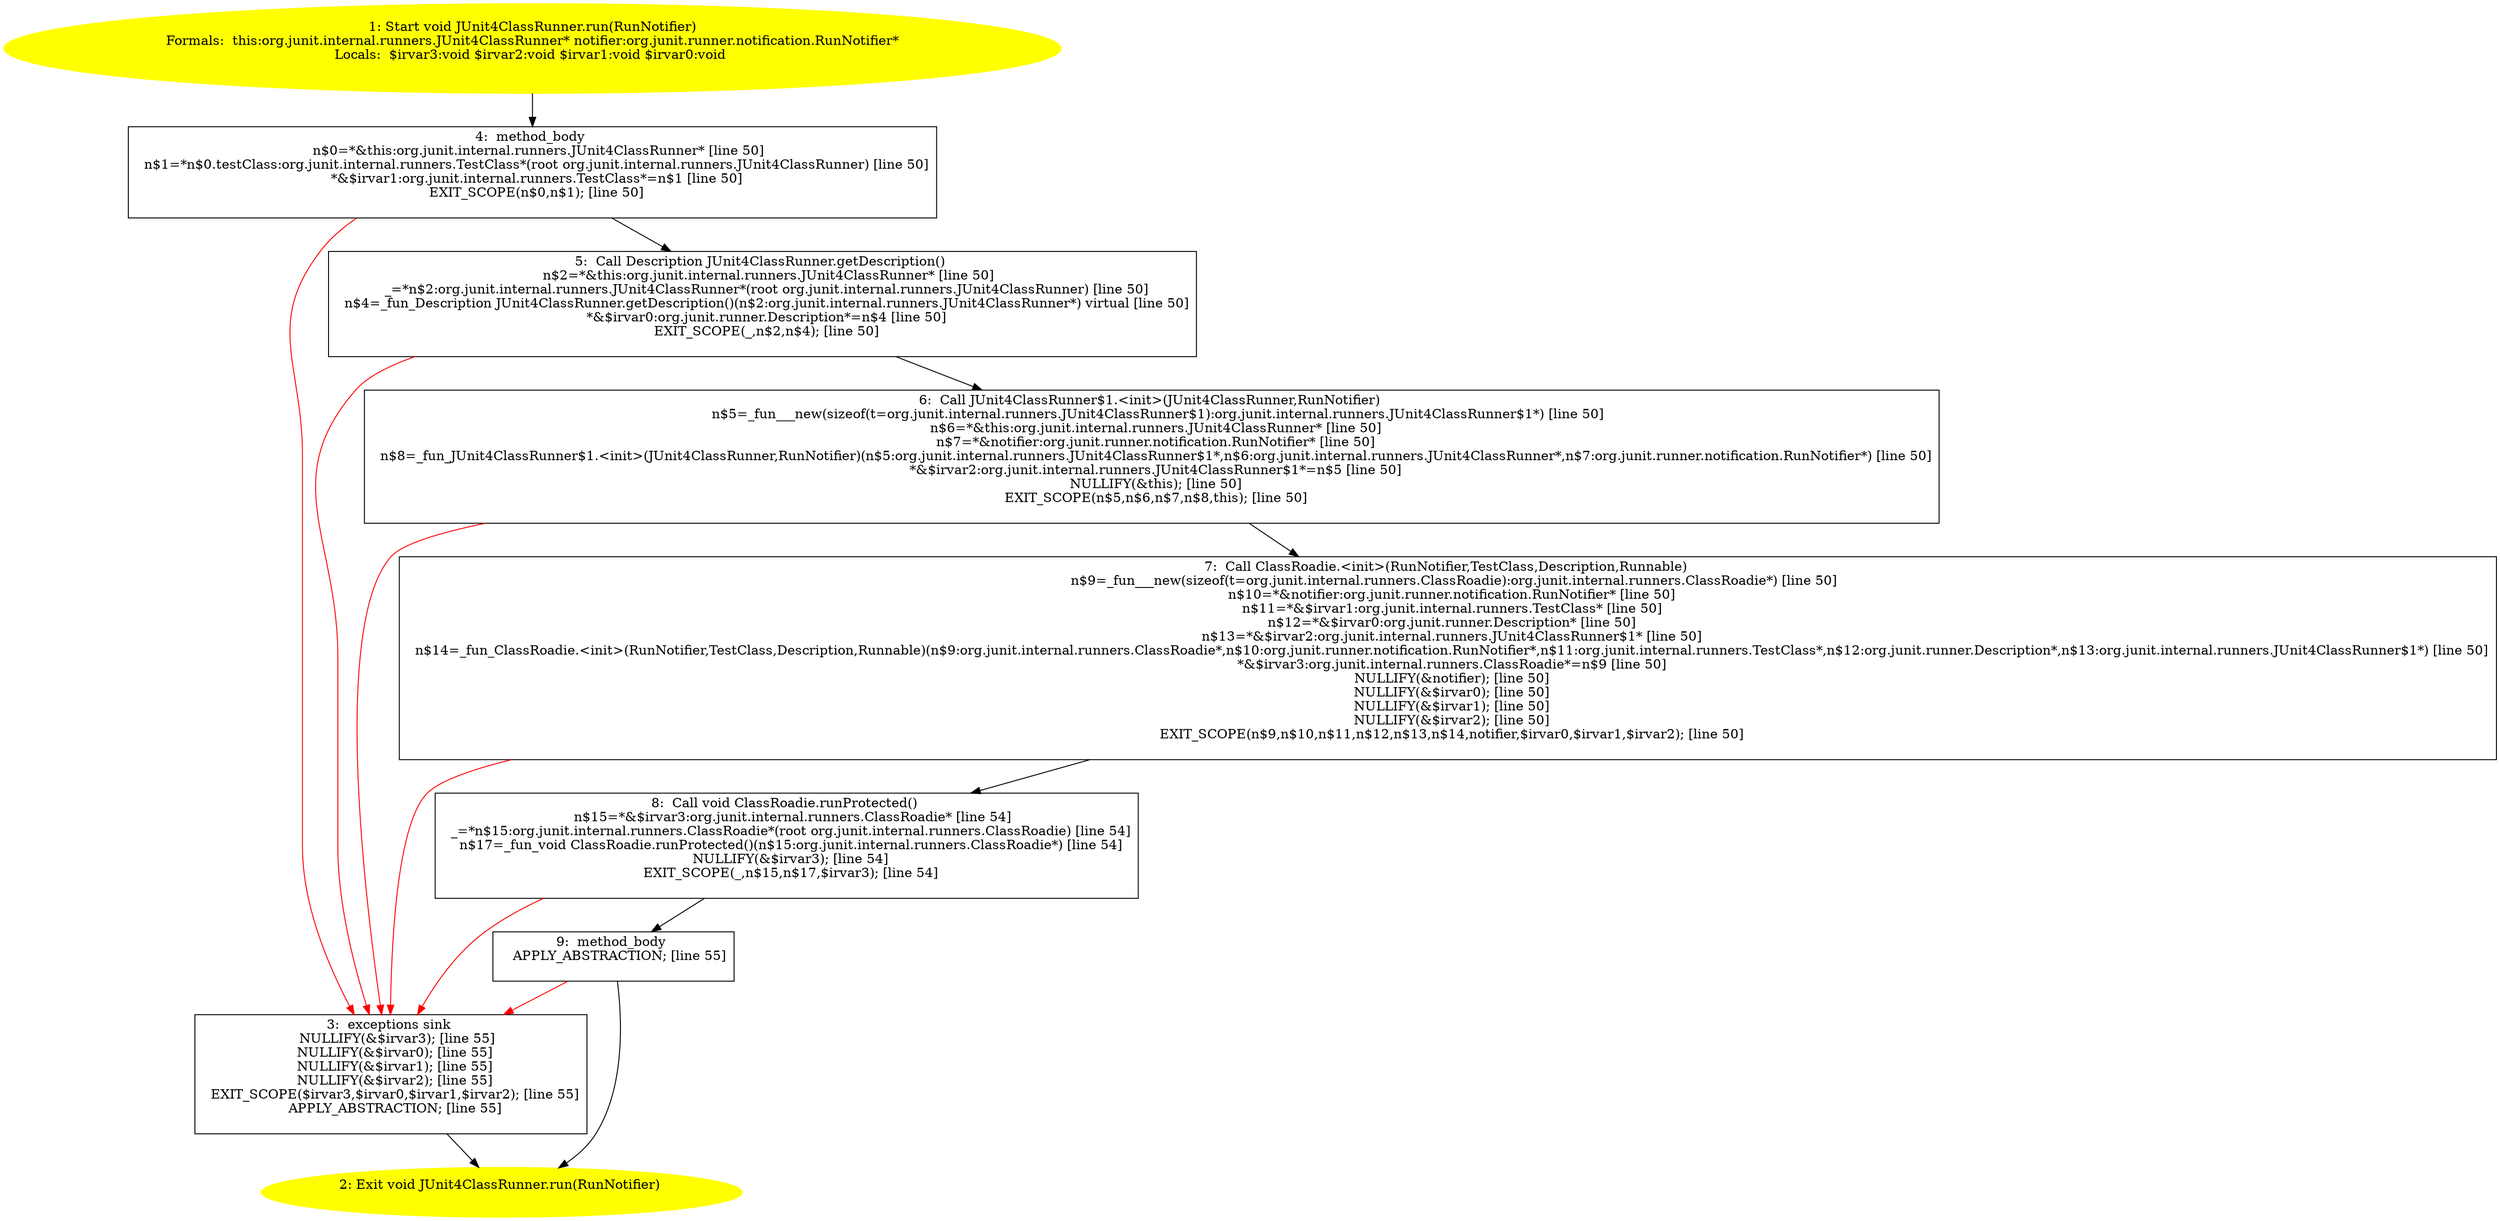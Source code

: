 /* @generated */
digraph cfg {
"org.junit.internal.runners.JUnit4ClassRunner.run(org.junit.runner.notification.RunNotifier):void.87a7c4a0bb730db4b08f3aefaa6142e6_1" [label="1: Start void JUnit4ClassRunner.run(RunNotifier)\nFormals:  this:org.junit.internal.runners.JUnit4ClassRunner* notifier:org.junit.runner.notification.RunNotifier*\nLocals:  $irvar3:void $irvar2:void $irvar1:void $irvar0:void \n  " color=yellow style=filled]
	

	 "org.junit.internal.runners.JUnit4ClassRunner.run(org.junit.runner.notification.RunNotifier):void.87a7c4a0bb730db4b08f3aefaa6142e6_1" -> "org.junit.internal.runners.JUnit4ClassRunner.run(org.junit.runner.notification.RunNotifier):void.87a7c4a0bb730db4b08f3aefaa6142e6_4" ;
"org.junit.internal.runners.JUnit4ClassRunner.run(org.junit.runner.notification.RunNotifier):void.87a7c4a0bb730db4b08f3aefaa6142e6_2" [label="2: Exit void JUnit4ClassRunner.run(RunNotifier) \n  " color=yellow style=filled]
	

"org.junit.internal.runners.JUnit4ClassRunner.run(org.junit.runner.notification.RunNotifier):void.87a7c4a0bb730db4b08f3aefaa6142e6_3" [label="3:  exceptions sink \n   NULLIFY(&$irvar3); [line 55]\n  NULLIFY(&$irvar0); [line 55]\n  NULLIFY(&$irvar1); [line 55]\n  NULLIFY(&$irvar2); [line 55]\n  EXIT_SCOPE($irvar3,$irvar0,$irvar1,$irvar2); [line 55]\n  APPLY_ABSTRACTION; [line 55]\n " shape="box"]
	

	 "org.junit.internal.runners.JUnit4ClassRunner.run(org.junit.runner.notification.RunNotifier):void.87a7c4a0bb730db4b08f3aefaa6142e6_3" -> "org.junit.internal.runners.JUnit4ClassRunner.run(org.junit.runner.notification.RunNotifier):void.87a7c4a0bb730db4b08f3aefaa6142e6_2" ;
"org.junit.internal.runners.JUnit4ClassRunner.run(org.junit.runner.notification.RunNotifier):void.87a7c4a0bb730db4b08f3aefaa6142e6_4" [label="4:  method_body \n   n$0=*&this:org.junit.internal.runners.JUnit4ClassRunner* [line 50]\n  n$1=*n$0.testClass:org.junit.internal.runners.TestClass*(root org.junit.internal.runners.JUnit4ClassRunner) [line 50]\n  *&$irvar1:org.junit.internal.runners.TestClass*=n$1 [line 50]\n  EXIT_SCOPE(n$0,n$1); [line 50]\n " shape="box"]
	

	 "org.junit.internal.runners.JUnit4ClassRunner.run(org.junit.runner.notification.RunNotifier):void.87a7c4a0bb730db4b08f3aefaa6142e6_4" -> "org.junit.internal.runners.JUnit4ClassRunner.run(org.junit.runner.notification.RunNotifier):void.87a7c4a0bb730db4b08f3aefaa6142e6_5" ;
	 "org.junit.internal.runners.JUnit4ClassRunner.run(org.junit.runner.notification.RunNotifier):void.87a7c4a0bb730db4b08f3aefaa6142e6_4" -> "org.junit.internal.runners.JUnit4ClassRunner.run(org.junit.runner.notification.RunNotifier):void.87a7c4a0bb730db4b08f3aefaa6142e6_3" [color="red" ];
"org.junit.internal.runners.JUnit4ClassRunner.run(org.junit.runner.notification.RunNotifier):void.87a7c4a0bb730db4b08f3aefaa6142e6_5" [label="5:  Call Description JUnit4ClassRunner.getDescription() \n   n$2=*&this:org.junit.internal.runners.JUnit4ClassRunner* [line 50]\n  _=*n$2:org.junit.internal.runners.JUnit4ClassRunner*(root org.junit.internal.runners.JUnit4ClassRunner) [line 50]\n  n$4=_fun_Description JUnit4ClassRunner.getDescription()(n$2:org.junit.internal.runners.JUnit4ClassRunner*) virtual [line 50]\n  *&$irvar0:org.junit.runner.Description*=n$4 [line 50]\n  EXIT_SCOPE(_,n$2,n$4); [line 50]\n " shape="box"]
	

	 "org.junit.internal.runners.JUnit4ClassRunner.run(org.junit.runner.notification.RunNotifier):void.87a7c4a0bb730db4b08f3aefaa6142e6_5" -> "org.junit.internal.runners.JUnit4ClassRunner.run(org.junit.runner.notification.RunNotifier):void.87a7c4a0bb730db4b08f3aefaa6142e6_6" ;
	 "org.junit.internal.runners.JUnit4ClassRunner.run(org.junit.runner.notification.RunNotifier):void.87a7c4a0bb730db4b08f3aefaa6142e6_5" -> "org.junit.internal.runners.JUnit4ClassRunner.run(org.junit.runner.notification.RunNotifier):void.87a7c4a0bb730db4b08f3aefaa6142e6_3" [color="red" ];
"org.junit.internal.runners.JUnit4ClassRunner.run(org.junit.runner.notification.RunNotifier):void.87a7c4a0bb730db4b08f3aefaa6142e6_6" [label="6:  Call JUnit4ClassRunner$1.<init>(JUnit4ClassRunner,RunNotifier) \n   n$5=_fun___new(sizeof(t=org.junit.internal.runners.JUnit4ClassRunner$1):org.junit.internal.runners.JUnit4ClassRunner$1*) [line 50]\n  n$6=*&this:org.junit.internal.runners.JUnit4ClassRunner* [line 50]\n  n$7=*&notifier:org.junit.runner.notification.RunNotifier* [line 50]\n  n$8=_fun_JUnit4ClassRunner$1.<init>(JUnit4ClassRunner,RunNotifier)(n$5:org.junit.internal.runners.JUnit4ClassRunner$1*,n$6:org.junit.internal.runners.JUnit4ClassRunner*,n$7:org.junit.runner.notification.RunNotifier*) [line 50]\n  *&$irvar2:org.junit.internal.runners.JUnit4ClassRunner$1*=n$5 [line 50]\n  NULLIFY(&this); [line 50]\n  EXIT_SCOPE(n$5,n$6,n$7,n$8,this); [line 50]\n " shape="box"]
	

	 "org.junit.internal.runners.JUnit4ClassRunner.run(org.junit.runner.notification.RunNotifier):void.87a7c4a0bb730db4b08f3aefaa6142e6_6" -> "org.junit.internal.runners.JUnit4ClassRunner.run(org.junit.runner.notification.RunNotifier):void.87a7c4a0bb730db4b08f3aefaa6142e6_7" ;
	 "org.junit.internal.runners.JUnit4ClassRunner.run(org.junit.runner.notification.RunNotifier):void.87a7c4a0bb730db4b08f3aefaa6142e6_6" -> "org.junit.internal.runners.JUnit4ClassRunner.run(org.junit.runner.notification.RunNotifier):void.87a7c4a0bb730db4b08f3aefaa6142e6_3" [color="red" ];
"org.junit.internal.runners.JUnit4ClassRunner.run(org.junit.runner.notification.RunNotifier):void.87a7c4a0bb730db4b08f3aefaa6142e6_7" [label="7:  Call ClassRoadie.<init>(RunNotifier,TestClass,Description,Runnable) \n   n$9=_fun___new(sizeof(t=org.junit.internal.runners.ClassRoadie):org.junit.internal.runners.ClassRoadie*) [line 50]\n  n$10=*&notifier:org.junit.runner.notification.RunNotifier* [line 50]\n  n$11=*&$irvar1:org.junit.internal.runners.TestClass* [line 50]\n  n$12=*&$irvar0:org.junit.runner.Description* [line 50]\n  n$13=*&$irvar2:org.junit.internal.runners.JUnit4ClassRunner$1* [line 50]\n  n$14=_fun_ClassRoadie.<init>(RunNotifier,TestClass,Description,Runnable)(n$9:org.junit.internal.runners.ClassRoadie*,n$10:org.junit.runner.notification.RunNotifier*,n$11:org.junit.internal.runners.TestClass*,n$12:org.junit.runner.Description*,n$13:org.junit.internal.runners.JUnit4ClassRunner$1*) [line 50]\n  *&$irvar3:org.junit.internal.runners.ClassRoadie*=n$9 [line 50]\n  NULLIFY(&notifier); [line 50]\n  NULLIFY(&$irvar0); [line 50]\n  NULLIFY(&$irvar1); [line 50]\n  NULLIFY(&$irvar2); [line 50]\n  EXIT_SCOPE(n$9,n$10,n$11,n$12,n$13,n$14,notifier,$irvar0,$irvar1,$irvar2); [line 50]\n " shape="box"]
	

	 "org.junit.internal.runners.JUnit4ClassRunner.run(org.junit.runner.notification.RunNotifier):void.87a7c4a0bb730db4b08f3aefaa6142e6_7" -> "org.junit.internal.runners.JUnit4ClassRunner.run(org.junit.runner.notification.RunNotifier):void.87a7c4a0bb730db4b08f3aefaa6142e6_8" ;
	 "org.junit.internal.runners.JUnit4ClassRunner.run(org.junit.runner.notification.RunNotifier):void.87a7c4a0bb730db4b08f3aefaa6142e6_7" -> "org.junit.internal.runners.JUnit4ClassRunner.run(org.junit.runner.notification.RunNotifier):void.87a7c4a0bb730db4b08f3aefaa6142e6_3" [color="red" ];
"org.junit.internal.runners.JUnit4ClassRunner.run(org.junit.runner.notification.RunNotifier):void.87a7c4a0bb730db4b08f3aefaa6142e6_8" [label="8:  Call void ClassRoadie.runProtected() \n   n$15=*&$irvar3:org.junit.internal.runners.ClassRoadie* [line 54]\n  _=*n$15:org.junit.internal.runners.ClassRoadie*(root org.junit.internal.runners.ClassRoadie) [line 54]\n  n$17=_fun_void ClassRoadie.runProtected()(n$15:org.junit.internal.runners.ClassRoadie*) [line 54]\n  NULLIFY(&$irvar3); [line 54]\n  EXIT_SCOPE(_,n$15,n$17,$irvar3); [line 54]\n " shape="box"]
	

	 "org.junit.internal.runners.JUnit4ClassRunner.run(org.junit.runner.notification.RunNotifier):void.87a7c4a0bb730db4b08f3aefaa6142e6_8" -> "org.junit.internal.runners.JUnit4ClassRunner.run(org.junit.runner.notification.RunNotifier):void.87a7c4a0bb730db4b08f3aefaa6142e6_9" ;
	 "org.junit.internal.runners.JUnit4ClassRunner.run(org.junit.runner.notification.RunNotifier):void.87a7c4a0bb730db4b08f3aefaa6142e6_8" -> "org.junit.internal.runners.JUnit4ClassRunner.run(org.junit.runner.notification.RunNotifier):void.87a7c4a0bb730db4b08f3aefaa6142e6_3" [color="red" ];
"org.junit.internal.runners.JUnit4ClassRunner.run(org.junit.runner.notification.RunNotifier):void.87a7c4a0bb730db4b08f3aefaa6142e6_9" [label="9:  method_body \n   APPLY_ABSTRACTION; [line 55]\n " shape="box"]
	

	 "org.junit.internal.runners.JUnit4ClassRunner.run(org.junit.runner.notification.RunNotifier):void.87a7c4a0bb730db4b08f3aefaa6142e6_9" -> "org.junit.internal.runners.JUnit4ClassRunner.run(org.junit.runner.notification.RunNotifier):void.87a7c4a0bb730db4b08f3aefaa6142e6_2" ;
	 "org.junit.internal.runners.JUnit4ClassRunner.run(org.junit.runner.notification.RunNotifier):void.87a7c4a0bb730db4b08f3aefaa6142e6_9" -> "org.junit.internal.runners.JUnit4ClassRunner.run(org.junit.runner.notification.RunNotifier):void.87a7c4a0bb730db4b08f3aefaa6142e6_3" [color="red" ];
}
